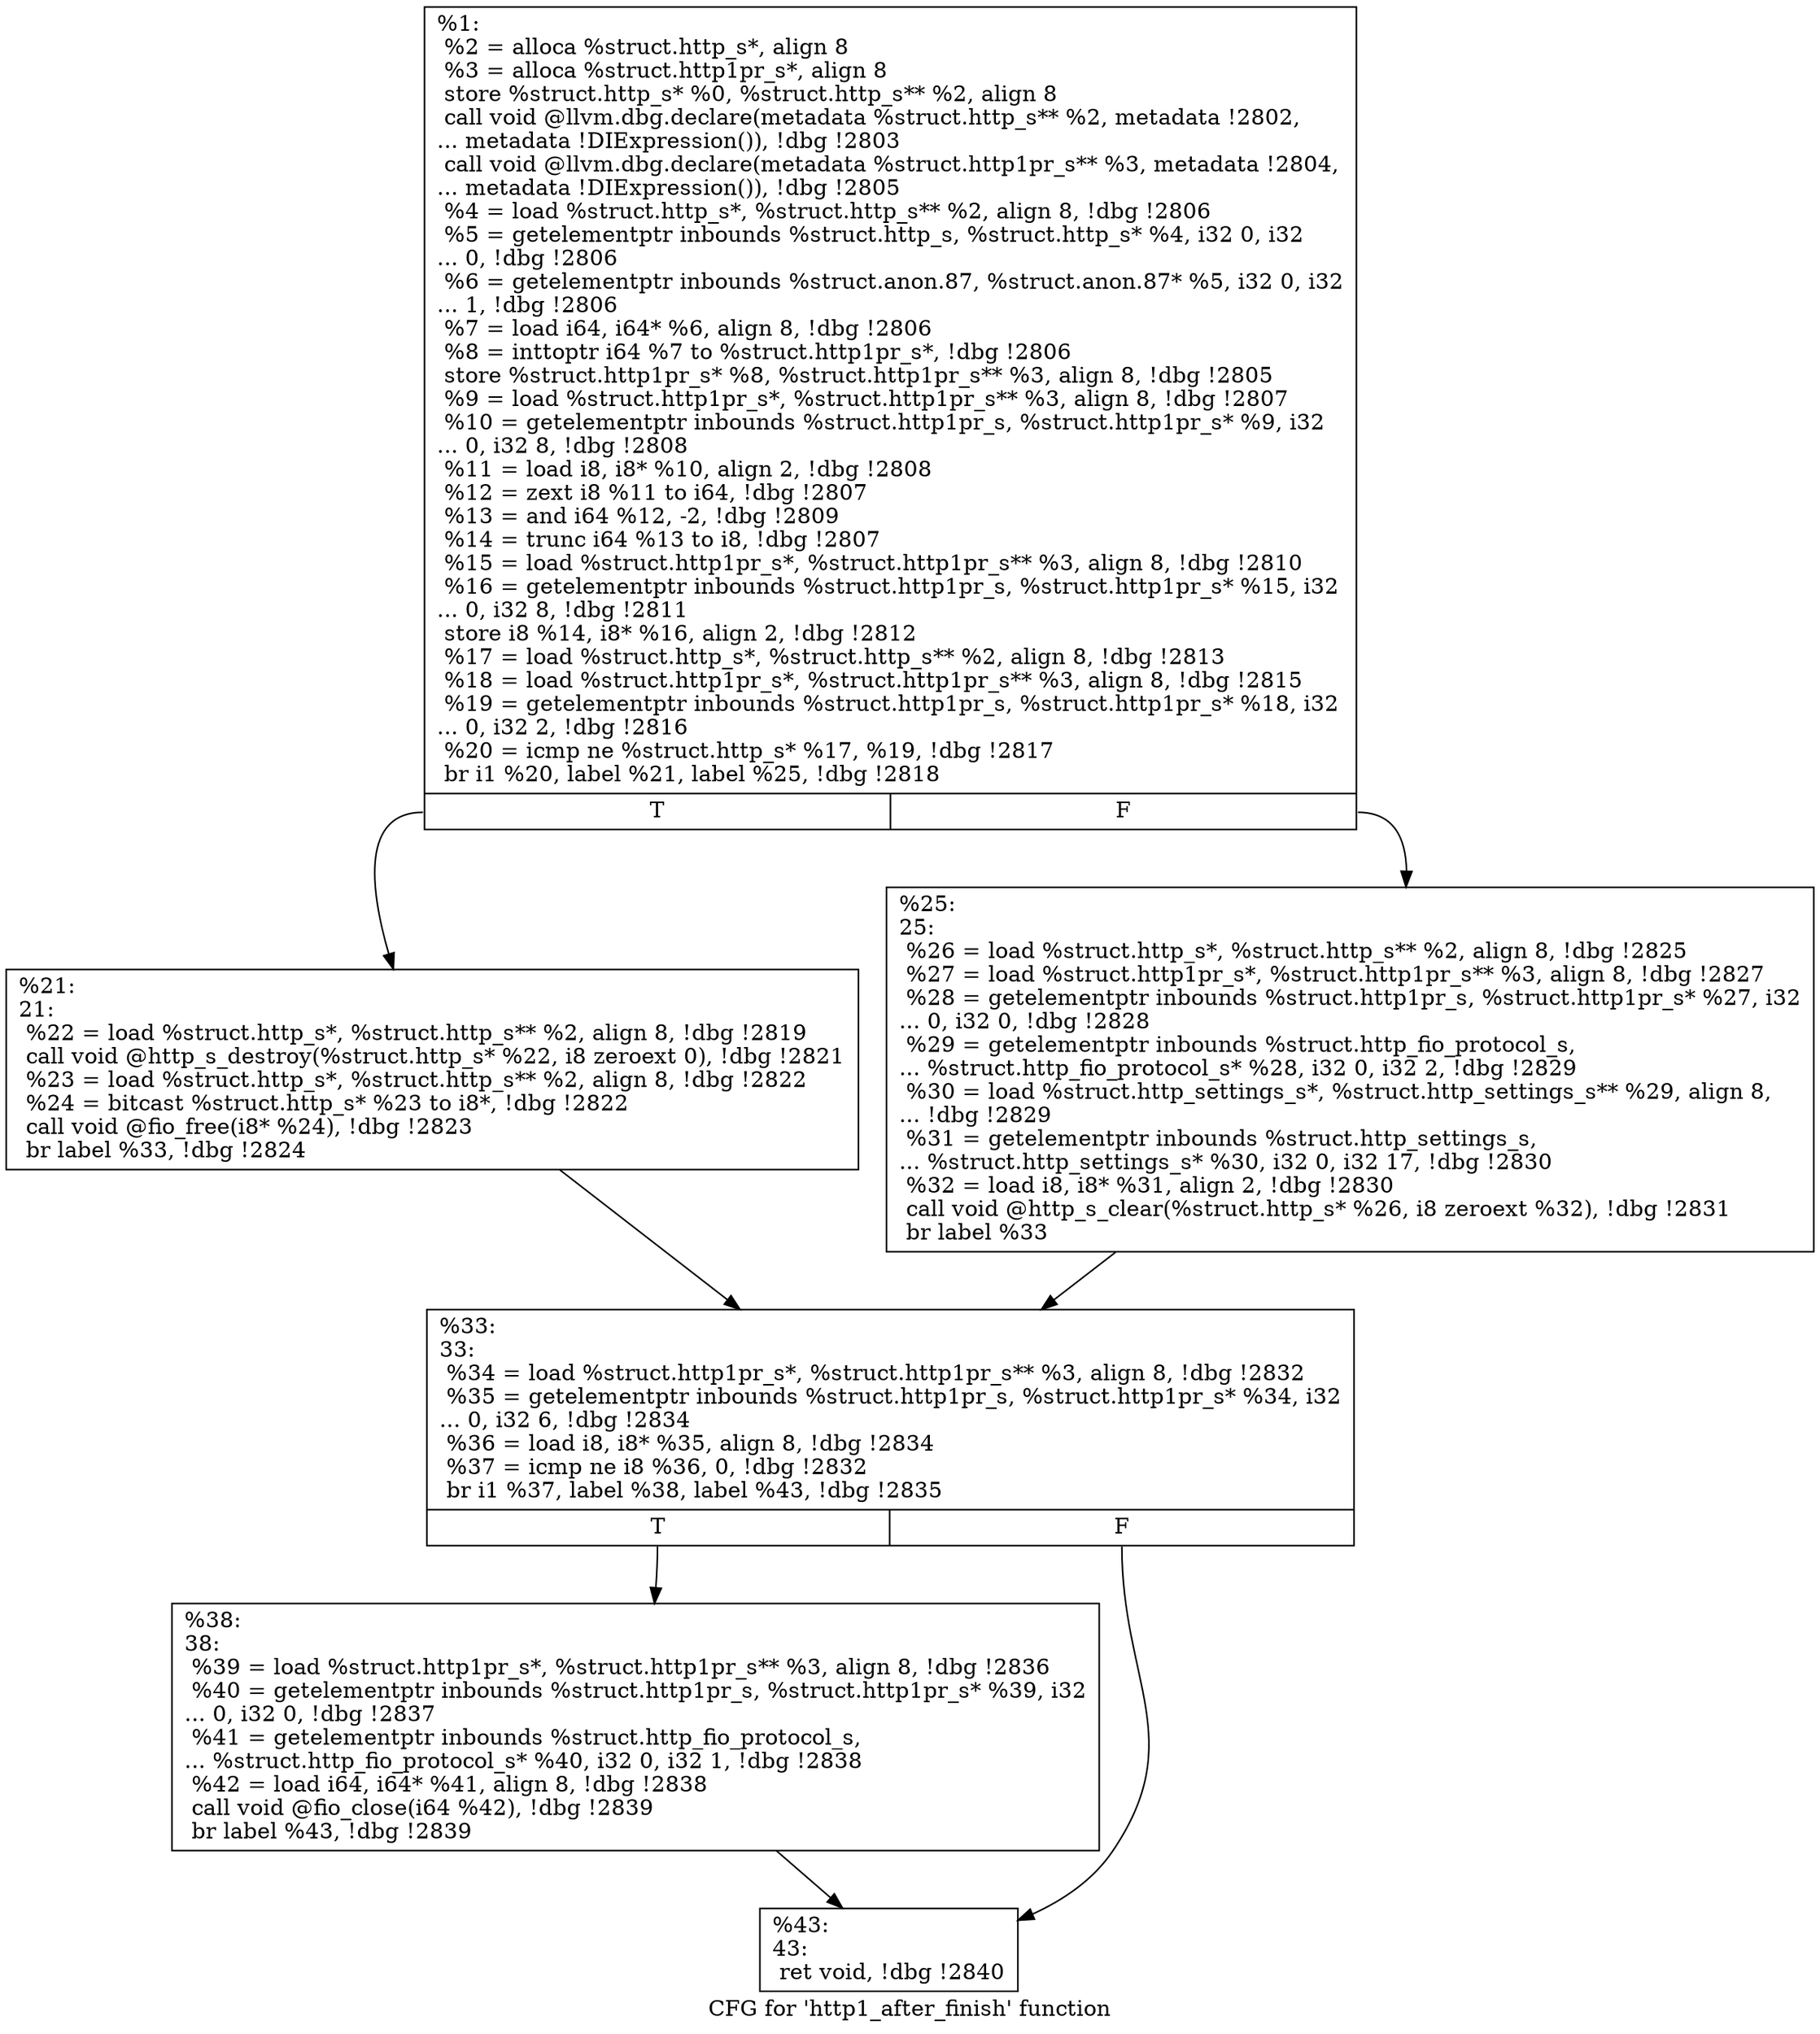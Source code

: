 digraph "CFG for 'http1_after_finish' function" {
	label="CFG for 'http1_after_finish' function";

	Node0x5568521c1c90 [shape=record,label="{%1:\l  %2 = alloca %struct.http_s*, align 8\l  %3 = alloca %struct.http1pr_s*, align 8\l  store %struct.http_s* %0, %struct.http_s** %2, align 8\l  call void @llvm.dbg.declare(metadata %struct.http_s** %2, metadata !2802,\l... metadata !DIExpression()), !dbg !2803\l  call void @llvm.dbg.declare(metadata %struct.http1pr_s** %3, metadata !2804,\l... metadata !DIExpression()), !dbg !2805\l  %4 = load %struct.http_s*, %struct.http_s** %2, align 8, !dbg !2806\l  %5 = getelementptr inbounds %struct.http_s, %struct.http_s* %4, i32 0, i32\l... 0, !dbg !2806\l  %6 = getelementptr inbounds %struct.anon.87, %struct.anon.87* %5, i32 0, i32\l... 1, !dbg !2806\l  %7 = load i64, i64* %6, align 8, !dbg !2806\l  %8 = inttoptr i64 %7 to %struct.http1pr_s*, !dbg !2806\l  store %struct.http1pr_s* %8, %struct.http1pr_s** %3, align 8, !dbg !2805\l  %9 = load %struct.http1pr_s*, %struct.http1pr_s** %3, align 8, !dbg !2807\l  %10 = getelementptr inbounds %struct.http1pr_s, %struct.http1pr_s* %9, i32\l... 0, i32 8, !dbg !2808\l  %11 = load i8, i8* %10, align 2, !dbg !2808\l  %12 = zext i8 %11 to i64, !dbg !2807\l  %13 = and i64 %12, -2, !dbg !2809\l  %14 = trunc i64 %13 to i8, !dbg !2807\l  %15 = load %struct.http1pr_s*, %struct.http1pr_s** %3, align 8, !dbg !2810\l  %16 = getelementptr inbounds %struct.http1pr_s, %struct.http1pr_s* %15, i32\l... 0, i32 8, !dbg !2811\l  store i8 %14, i8* %16, align 2, !dbg !2812\l  %17 = load %struct.http_s*, %struct.http_s** %2, align 8, !dbg !2813\l  %18 = load %struct.http1pr_s*, %struct.http1pr_s** %3, align 8, !dbg !2815\l  %19 = getelementptr inbounds %struct.http1pr_s, %struct.http1pr_s* %18, i32\l... 0, i32 2, !dbg !2816\l  %20 = icmp ne %struct.http_s* %17, %19, !dbg !2817\l  br i1 %20, label %21, label %25, !dbg !2818\l|{<s0>T|<s1>F}}"];
	Node0x5568521c1c90:s0 -> Node0x5568521cf150;
	Node0x5568521c1c90:s1 -> Node0x5568521cf1a0;
	Node0x5568521cf150 [shape=record,label="{%21:\l21:                                               \l  %22 = load %struct.http_s*, %struct.http_s** %2, align 8, !dbg !2819\l  call void @http_s_destroy(%struct.http_s* %22, i8 zeroext 0), !dbg !2821\l  %23 = load %struct.http_s*, %struct.http_s** %2, align 8, !dbg !2822\l  %24 = bitcast %struct.http_s* %23 to i8*, !dbg !2822\l  call void @fio_free(i8* %24), !dbg !2823\l  br label %33, !dbg !2824\l}"];
	Node0x5568521cf150 -> Node0x5568521cf1f0;
	Node0x5568521cf1a0 [shape=record,label="{%25:\l25:                                               \l  %26 = load %struct.http_s*, %struct.http_s** %2, align 8, !dbg !2825\l  %27 = load %struct.http1pr_s*, %struct.http1pr_s** %3, align 8, !dbg !2827\l  %28 = getelementptr inbounds %struct.http1pr_s, %struct.http1pr_s* %27, i32\l... 0, i32 0, !dbg !2828\l  %29 = getelementptr inbounds %struct.http_fio_protocol_s,\l... %struct.http_fio_protocol_s* %28, i32 0, i32 2, !dbg !2829\l  %30 = load %struct.http_settings_s*, %struct.http_settings_s** %29, align 8,\l... !dbg !2829\l  %31 = getelementptr inbounds %struct.http_settings_s,\l... %struct.http_settings_s* %30, i32 0, i32 17, !dbg !2830\l  %32 = load i8, i8* %31, align 2, !dbg !2830\l  call void @http_s_clear(%struct.http_s* %26, i8 zeroext %32), !dbg !2831\l  br label %33\l}"];
	Node0x5568521cf1a0 -> Node0x5568521cf1f0;
	Node0x5568521cf1f0 [shape=record,label="{%33:\l33:                                               \l  %34 = load %struct.http1pr_s*, %struct.http1pr_s** %3, align 8, !dbg !2832\l  %35 = getelementptr inbounds %struct.http1pr_s, %struct.http1pr_s* %34, i32\l... 0, i32 6, !dbg !2834\l  %36 = load i8, i8* %35, align 8, !dbg !2834\l  %37 = icmp ne i8 %36, 0, !dbg !2832\l  br i1 %37, label %38, label %43, !dbg !2835\l|{<s0>T|<s1>F}}"];
	Node0x5568521cf1f0:s0 -> Node0x5568521cf240;
	Node0x5568521cf1f0:s1 -> Node0x5568521cf290;
	Node0x5568521cf240 [shape=record,label="{%38:\l38:                                               \l  %39 = load %struct.http1pr_s*, %struct.http1pr_s** %3, align 8, !dbg !2836\l  %40 = getelementptr inbounds %struct.http1pr_s, %struct.http1pr_s* %39, i32\l... 0, i32 0, !dbg !2837\l  %41 = getelementptr inbounds %struct.http_fio_protocol_s,\l... %struct.http_fio_protocol_s* %40, i32 0, i32 1, !dbg !2838\l  %42 = load i64, i64* %41, align 8, !dbg !2838\l  call void @fio_close(i64 %42), !dbg !2839\l  br label %43, !dbg !2839\l}"];
	Node0x5568521cf240 -> Node0x5568521cf290;
	Node0x5568521cf290 [shape=record,label="{%43:\l43:                                               \l  ret void, !dbg !2840\l}"];
}
